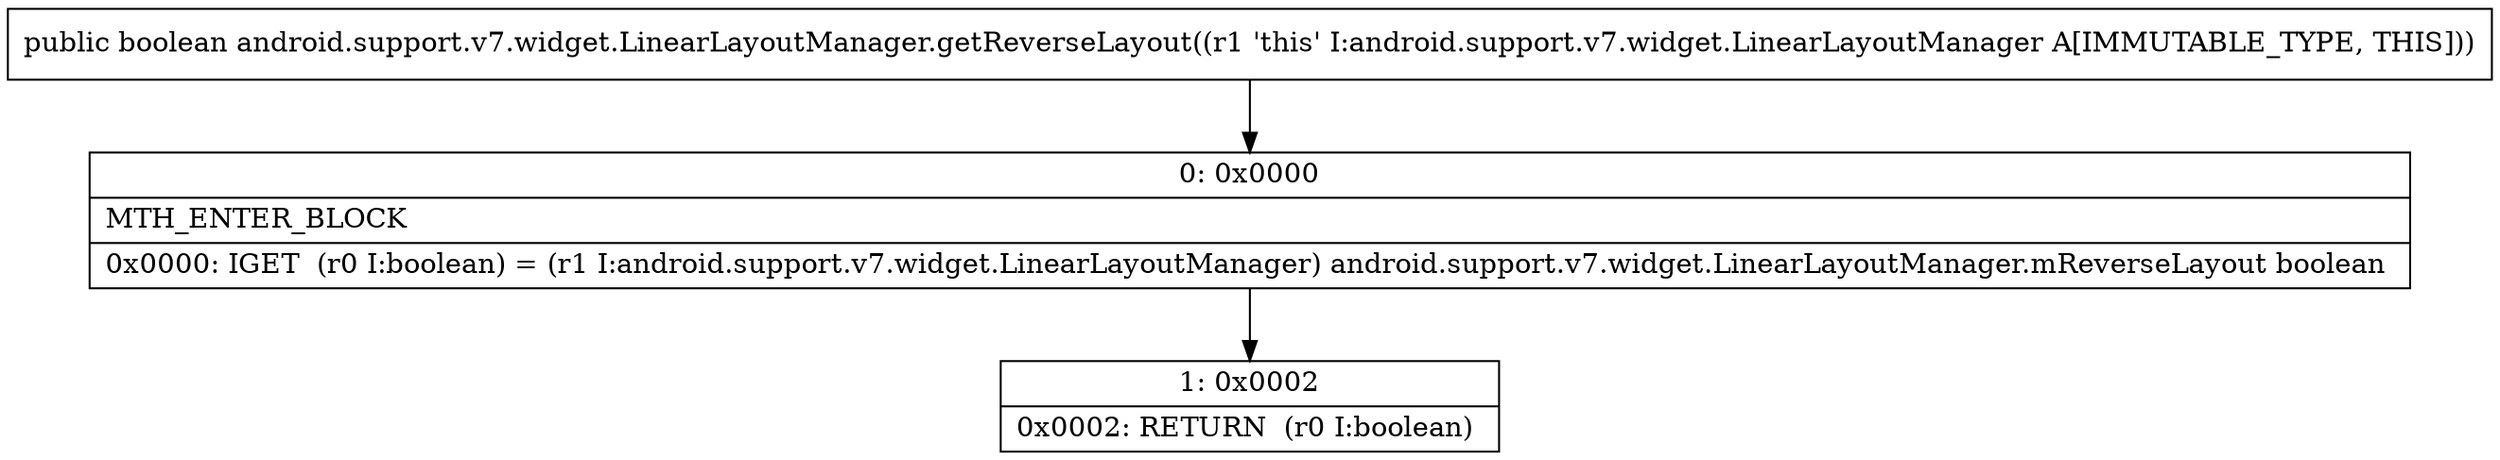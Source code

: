 digraph "CFG forandroid.support.v7.widget.LinearLayoutManager.getReverseLayout()Z" {
Node_0 [shape=record,label="{0\:\ 0x0000|MTH_ENTER_BLOCK\l|0x0000: IGET  (r0 I:boolean) = (r1 I:android.support.v7.widget.LinearLayoutManager) android.support.v7.widget.LinearLayoutManager.mReverseLayout boolean \l}"];
Node_1 [shape=record,label="{1\:\ 0x0002|0x0002: RETURN  (r0 I:boolean) \l}"];
MethodNode[shape=record,label="{public boolean android.support.v7.widget.LinearLayoutManager.getReverseLayout((r1 'this' I:android.support.v7.widget.LinearLayoutManager A[IMMUTABLE_TYPE, THIS])) }"];
MethodNode -> Node_0;
Node_0 -> Node_1;
}

